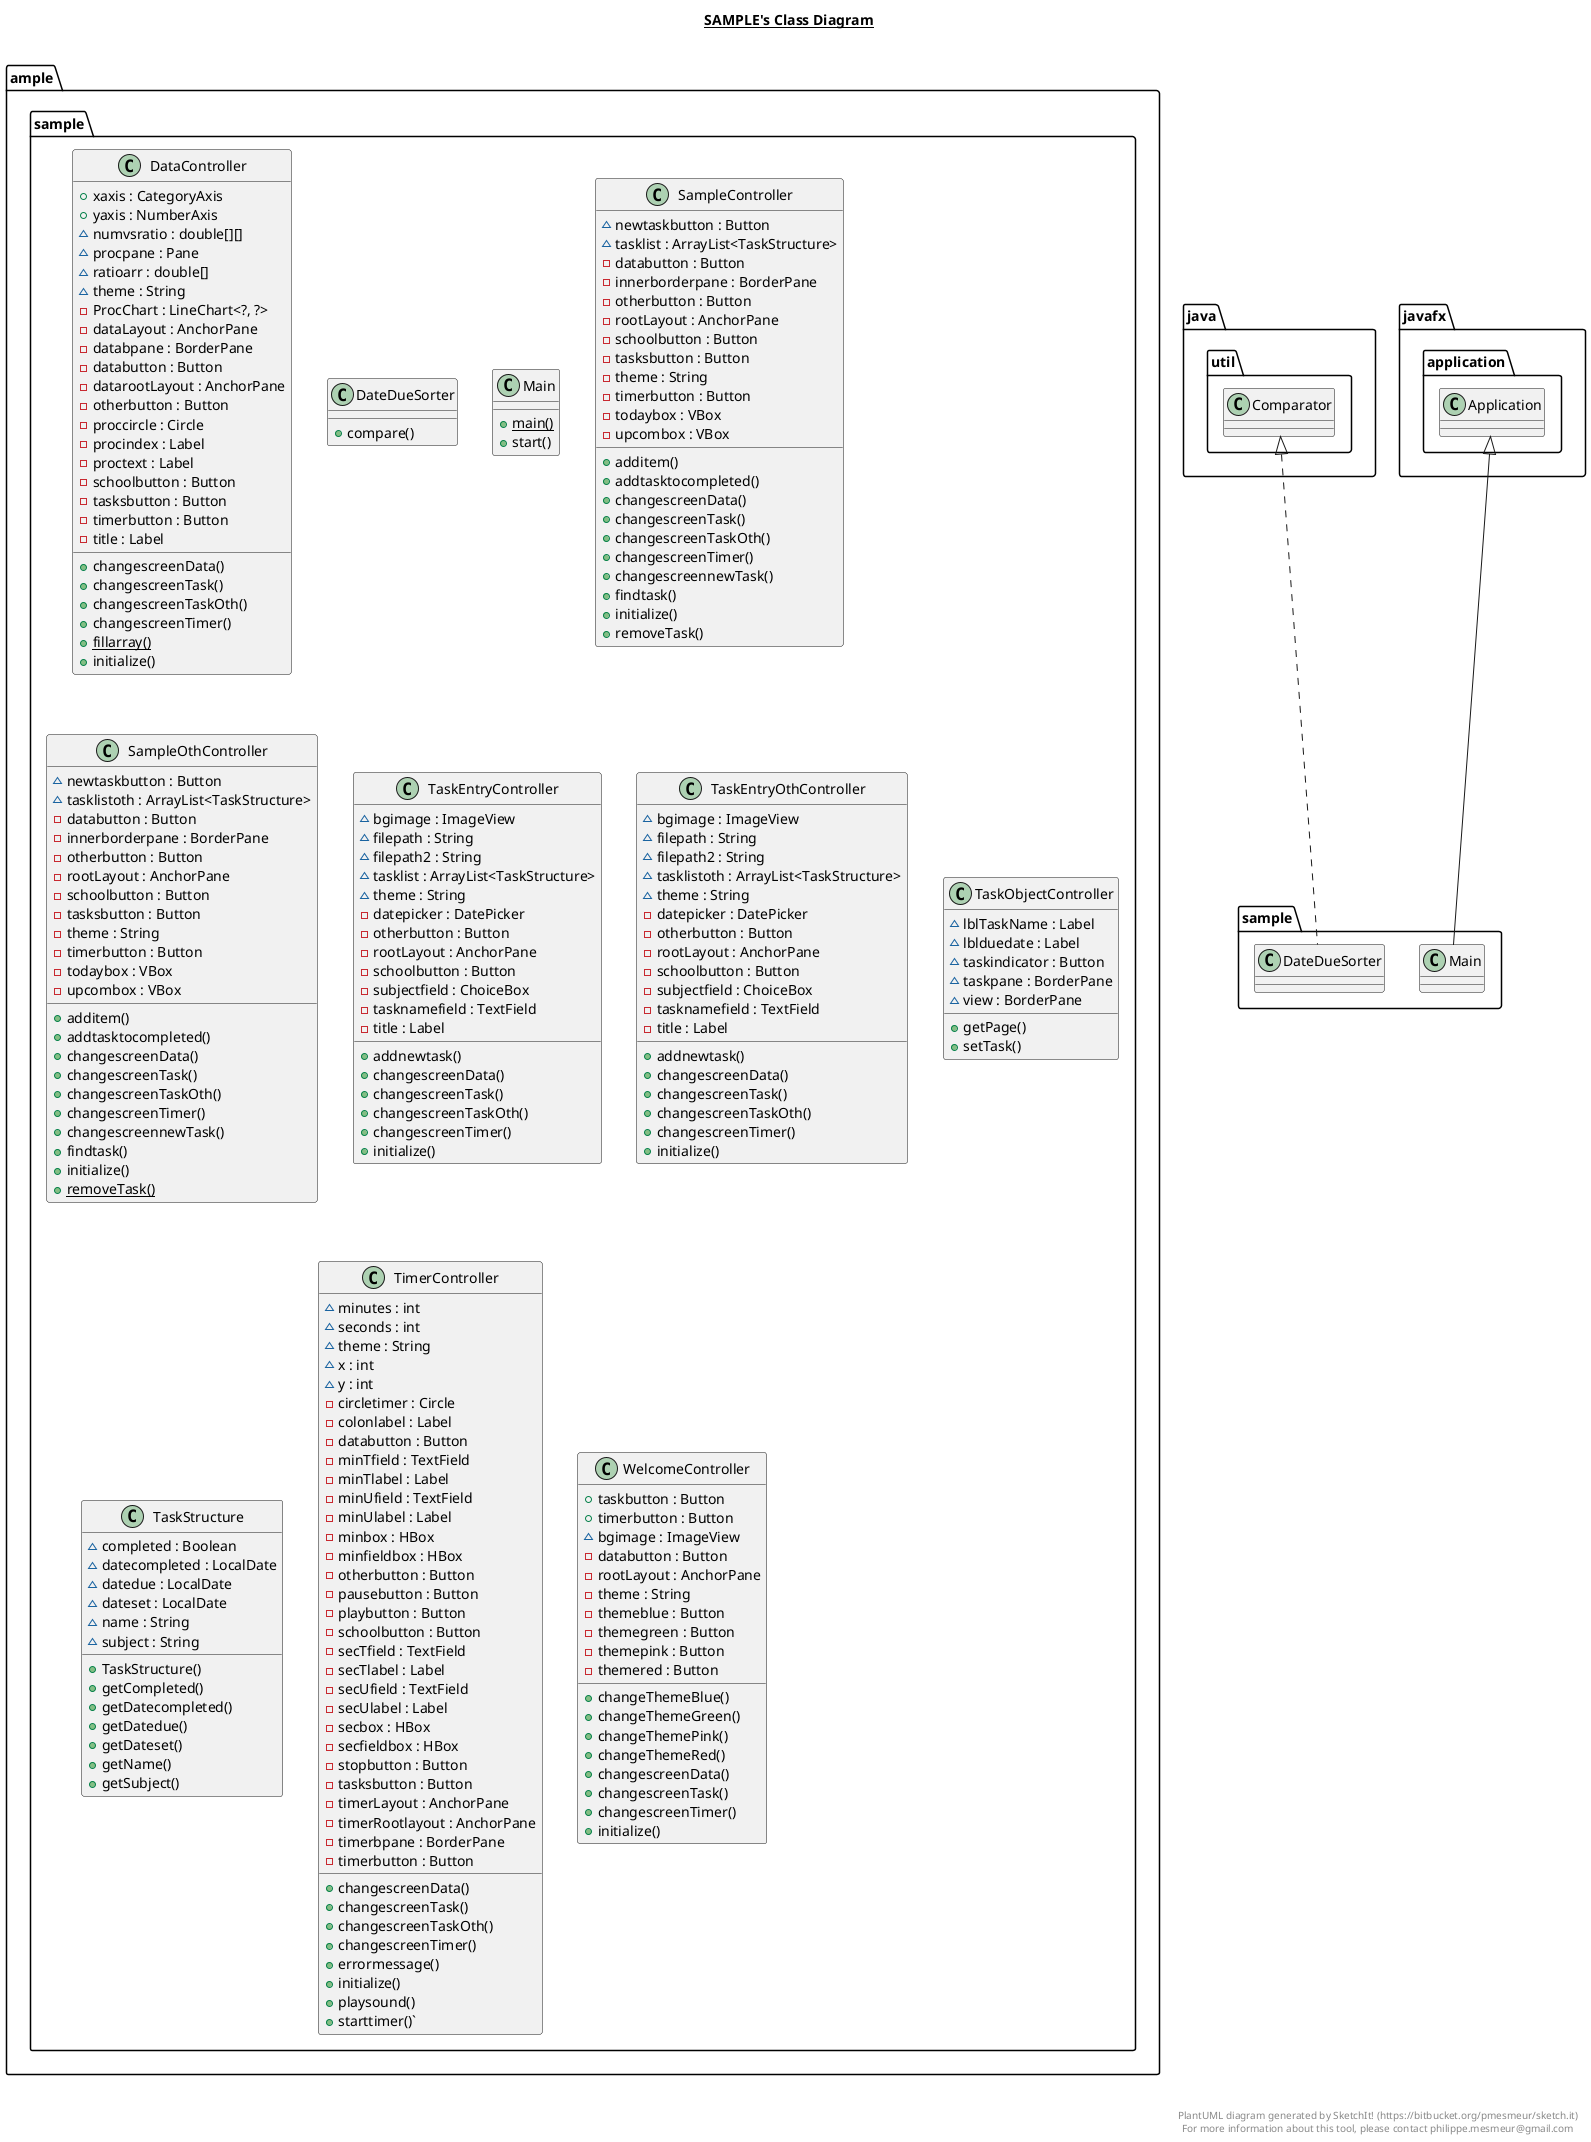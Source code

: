 @startuml

title __SAMPLE's Class Diagram__\n


    namespace ample {
      class sample.DataController {
          + xaxis : CategoryAxis
          + yaxis : NumberAxis
          ~ numvsratio : double[][]
          ~ procpane : Pane
          ~ ratioarr : double[]
          ~ theme : String
          - ProcChart : LineChart<?, ?>
          - dataLayout : AnchorPane
          - databpane : BorderPane
          - databutton : Button
          - datarootLayout : AnchorPane
          - otherbutton : Button
          - proccircle : Circle
          - procindex : Label
          - proctext : Label
          - schoolbutton : Button
          - tasksbutton : Button
          - timerbutton : Button
          - title : Label
  + changescreenData()
  + changescreenTask()
  + changescreenTaskOth()
  + changescreenTimer()
  {static} + fillarray()
  + initialize()
      }
    }

  


    namespace ample {
      class sample.DateDueSorter {
          + compare()
      }
    }

  


    namespace ample {
      class sample.Main {
          {static} + main()
          + start()
      }
    }

  


    namespace ample {
      class sample.SampleController {
~ newtaskbutton : Button
~ tasklist : ArrayList<TaskStructure>
- databutton : Button
- innerborderpane : BorderPane
- otherbutton : Button
- rootLayout : AnchorPane
- schoolbutton : Button
- tasksbutton : Button
- theme : String
- timerbutton : Button
- todaybox : VBox
- upcombox : VBox
+ additem()
+ addtasktocompleted()
+ changescreenData()
+ changescreenTask()
+ changescreenTaskOth()
+ changescreenTimer()
+ changescreennewTask()
+ findtask()
+ initialize()
+ removeTask()
      }
    }

  


    namespace ample {
      class sample.SampleOthController {
          ~ newtaskbutton : Button
          ~ tasklistoth : ArrayList<TaskStructure>
          - databutton : Button
          - innerborderpane : BorderPane
          - otherbutton : Button
          - rootLayout : AnchorPane
          - schoolbutton : Button
          - tasksbutton : Button
          - theme : String
          - timerbutton : Button
          - todaybox : VBox
          - upcombox : VBox
          + additem()
          + addtasktocompleted()
          + changescreenData()
          + changescreenTask()
          + changescreenTaskOth()
          + changescreenTimer()
          + changescreennewTask()
          + findtask()
          + initialize()
          {static} + removeTask()
      }
    }

  


    namespace ample {
      class sample.TaskEntryController {
~ bgimage : ImageView
~ filepath : String
~ filepath2 : String
~ tasklist : ArrayList<TaskStructure>
~ theme : String
- datepicker : DatePicker
- otherbutton : Button
- rootLayout : AnchorPane
- schoolbutton : Button
- subjectfield : ChoiceBox
- tasknamefield : TextField
- title : Label
+ addnewtask()
+ changescreenData()
+ changescreenTask()
+ changescreenTaskOth()
+ changescreenTimer()
+ initialize()
      }
    }

  


    namespace ample {
      class sample.TaskEntryOthController {
          ~ bgimage : ImageView
          ~ filepath : String
          ~ filepath2 : String
          ~ tasklistoth : ArrayList<TaskStructure>
          ~ theme : String
          - datepicker : DatePicker
          - otherbutton : Button
          - rootLayout : AnchorPane
          - schoolbutton : Button
          - subjectfield : ChoiceBox
          - tasknamefield : TextField
          - title : Label
          + addnewtask()
          + changescreenData()
          + changescreenTask()
          + changescreenTaskOth()
          + changescreenTimer()
          + initialize()
      }
    }

  


    namespace ample {
      class sample.TaskObjectController {
~ lblTaskName : Label
~ lblduedate : Label
~ taskindicator : Button
~ taskpane : BorderPane
~ view : BorderPane
+ getPage()
+ setTask()
      }
    }

  


    namespace ample {
      class sample.TaskStructure {
~ completed : Boolean
~ datecompleted : LocalDate
~ datedue : LocalDate
~ dateset : LocalDate
~ name : String
~ subject : String
+ TaskStructure()
+ getCompleted()
+ getDatecompleted()
+ getDatedue()
+ getDateset()
+ getName()
+ getSubject()
      }
    }

  


    namespace ample {
      class sample.TimerController {
~ minutes : int
~ seconds : int
~ theme : String
~ x : int
~ y : int
- circletimer : Circle
- colonlabel : Label
- databutton : Button
- minTfield : TextField
- minTlabel : Label
- minUfield : TextField
- minUlabel : Label
- minbox : HBox
- minfieldbox : HBox
- otherbutton : Button
- pausebutton : Button
- playbutton : Button
- schoolbutton : Button
- secTfield : TextField
- secTlabel : Label
- secUfield : TextField
- secUlabel : Label
- secbox : HBox
- secfieldbox : HBox
- stopbutton : Button
- tasksbutton : Button
- timerLayout : AnchorPane
- timerRootlayout : AnchorPane
- timerbpane : BorderPane
- timerbutton : Button
+ changescreenData()
+ changescreenTask()
+ changescreenTaskOth()
+ changescreenTimer()
+ errormessage()
+ initialize()
+ playsound()
+ starttimer()`
      }
    }

  


    namespace ample {
      class sample.WelcomeController {
+ taskbutton : Button
+ timerbutton : Button
~ bgimage : ImageView
- databutton : Button
- rootLayout : AnchorPane
- theme : String
- themeblue : Button
- themegreen : Button
- themepink : Button
- themered : Button
+ changeThemeBlue()
+ changeThemeGreen()
+ changeThemePink()
+ changeThemeRed()
+ changescreenData()
+ changescreenTask()
+ changescreenTimer()
+ initialize()
      }
    }

  

  sample.DateDueSorter .up.|> java.util.Comparator
  sample.Main -up-|> javafx.application.Application


right footer


PlantUML diagram generated by SketchIt! (https://bitbucket.org/pmesmeur/sketch.it)
For more information about this tool, please contact philippe.mesmeur@gmail.com
endfooter

@enduml
